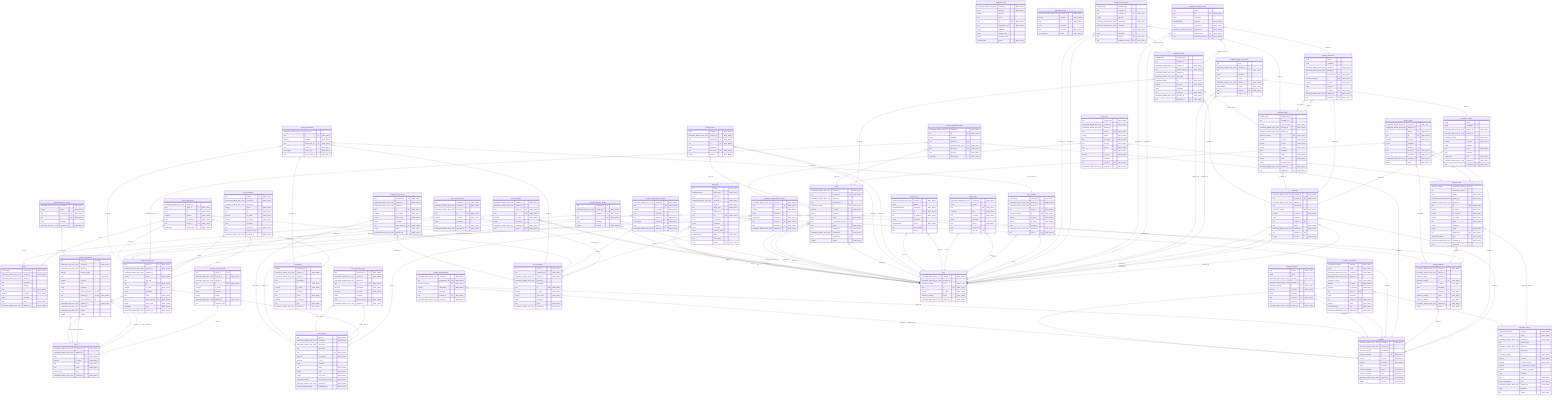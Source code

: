 erDiagram
    audit_logs {
        text action "{NOT_NULL}"
        AuditActionType actionType "<CREATE,READ,UPDATE,DELETE,LOGIN,LOGOUT,EXPORT,IMPORT,SHARE,APPROVE,REJECT,CUSTOM> {NOT_NULL}"
        text context_id 
        timestamp_without_time_zone created_at "{NOT_NULL}"
        text entity_id "{NOT_NULL}"
        text entity_type "{NOT_NULL}"
        text hierarchy_id 
        text id PK "{NOT_NULL}"
        text ip_address 
        jsonb metadata 
        jsonb new_data 
        jsonb previous_data 
        GenericStatus status "<SUCCESS,FAILURE,PENDING,CANCELLED,BLOCKED,FLAGGED> {NOT_NULL}"
        text user_agent 
        text user_id FK "{NOT_NULL}"
    }

    component_library {
        ComponentCategory category "<DATA,FORM,LAYOUT,NAVIGATION,UTILITY,SECURITY,CUSTOM> {NOT_NULL}"
        jsonb config "{NOT_NULL}"
        timestamp_without_time_zone created_at "{NOT_NULL}"
        text default_label 
        timestamp_without_time_zone deleted_at 
        text description 
        character_varying id PK "{NOT_NULL}"
        boolean is_active "{NOT_NULL}"
        boolean is_latest_version "{NOT_NULL}"
        boolean is_required_by_default 
        boolean is_unique_by_default 
        jsonb metadata 
        text name "{NOT_NULL}"
        componentfieldtype type "<TEXT,TEXTAREA,PASSWORD,EMAIL,URL,NUMBER,RATING,SELECT,MULTISELECT,RADIO,CHECKBOX,DATE,TIME,DATETIME,DATE_RANGE,PHONE,TEL,FILE,MULTIFILE,SIGNATURE,TOKEN_INPUT,CODE_EDITOR,CAMERA,COLOR,CPF,CNPJ,SWITCH,CUSTOM> {NOT_NULL}"
        timestamp_without_time_zone updated_at "{NOT_NULL}"
        jsonb validation 
        text version "{NOT_NULL}"
    }

    container_node_names {
        text container_id FK "{NOT_NULL}"
        timestamp_without_time_zone created_at "{NOT_NULL}"
        timestamp_without_time_zone deleted_at 
        text id PK "{NOT_NULL}"
        boolean is_required "{NOT_NULL}"
        integer item_count "{NOT_NULL}"
        jsonb metadata 
        text node_name_id FK "{NOT_NULL}"
        integer order "{NOT_NULL}"
        timestamp_without_time_zone updated_at "{NOT_NULL}"
    }

    context_permissions {
        timestamp_without_time_zone deleted_at 
        text id PK "{NOT_NULL}"
        boolean isActive "{NOT_NULL}"
        text permission_id FK "{NOT_NULL}"
        text scope_id FK "{NOT_NULL}"
        ScopeType scope_type "<MODULE,WORKFLOW,RECORD_TEMPLATE,COMPONENT,PROVIDER_HIERARCHY,ORGANIZATIONAL_UNIT,UNIT_CONTAINER> {NOT_NULL}"
        text user_context_id FK "{NOT_NULL}"
    }

    entity {
        timestamp_without_time_zone created_at "{NOT_NULL}"
        timestamp_without_time_zone deleted_at 
        text id PK "{NOT_NULL}"
        boolean is_active "{NOT_NULL}"
        text name "{NOT_NULL}"
        text status "{NOT_NULL}"
        ContextType type "<ADMIN,AGENCY,CLIENT,PROVIDER>"
        timestamp_without_time_zone updated_at "{NOT_NULL}"
    }

    group_members {
        timestamp_without_time_zone created_at "{NOT_NULL}"
        timestamp_without_time_zone deleted_at 
        text group_id FK "{NOT_NULL}"
        text id PK "{NOT_NULL}"
        boolean is_active "{NOT_NULL}"
        jsonb metadata 
        timestamp_without_time_zone updated_at "{NOT_NULL}"
        text user_id FK "{NOT_NULL}"
    }

    group_permissions {
        timestamp_without_time_zone deleted_at 
        text group_id FK "{NOT_NULL}"
        text id PK "{NOT_NULL}"
        boolean isActive "{NOT_NULL}"
        text permission_id FK "{NOT_NULL}"
        text scope_id FK "{NOT_NULL}"
        ScopeType scope_type "<MODULE,WORKFLOW,RECORD_TEMPLATE,COMPONENT,PROVIDER_HIERARCHY,ORGANIZATIONAL_UNIT,UNIT_CONTAINER> {NOT_NULL}"
    }

    groups {
        ContextType contextType "<ADMIN,AGENCY,CLIENT,PROVIDER> {NOT_NULL}"
        timestamp_without_time_zone created_at "{NOT_NULL}"
        timestamp_without_time_zone deleted_at 
        text description 
        text entity_id 
        text id PK "{NOT_NULL}"
        boolean is_active "{NOT_NULL}"
        jsonb metadata 
        text name "{NOT_NULL}"
        timestamp_without_time_zone updated_at "{NOT_NULL}"
    }

    integration_logs {
        timestamp_without_time_zone created_at "{NOT_NULL}"
        text direction "{NOT_NULL}"
        integer duration 
        text error 
        text id PK "{NOT_NULL}"
        text integration_type "{NOT_NULL}"
        jsonb metadata 
        jsonb request_data 
        jsonb response_data 
        GenericStatus status "<SUCCESS,FAILURE,PENDING,CANCELLED,BLOCKED,FLAGGED> {NOT_NULL}"
    }

    module_components {
        ComponentCategory category "<DATA,FORM,LAYOUT,NAVIGATION,UTILITY,SECURITY,CUSTOM> {NOT_NULL}"
        jsonb config "{NOT_NULL}"
        timestamp_without_time_zone created_at "{NOT_NULL}"
        timestamp_without_time_zone deleted_at 
        character_varying id PK "{NOT_NULL}"
        boolean is_active "{NOT_NULL}"
        boolean is_required "{NOT_NULL}"
        text library_id FK 
        jsonb metadata 
        text module_id FK "{NOT_NULL}"
        integer order "{NOT_NULL}"
        ComponentType type "<FIELD,FILE,SIGNATURE,TOKEN_INPUT,CODE_EDITOR,CAMERA,DATE_RANGE,CUSTOM> {NOT_NULL}"
        timestamp_without_time_zone updated_at "{NOT_NULL}"
    }

    module_dependencies {
        timestamp_without_time_zone created_at "{NOT_NULL}"
        text dependency_id FK "{NOT_NULL}"
        character_varying id PK "{NOT_NULL}"
        boolean isRequired "{NOT_NULL}"
        jsonb metadata 
        text module_id FK "{NOT_NULL}"
        timestamp_without_time_zone updated_at "{NOT_NULL}"
    }

    module_instances {
        text client_id "{NOT_NULL}"
        jsonb config 
        timestamp_without_time_zone created_at "{NOT_NULL}"
        timestamp_without_time_zone deleted_at 
        character_varying id PK "{NOT_NULL}"
        boolean is_active "{NOT_NULL}"
        jsonb metadata 
        text module_id FK "{NOT_NULL}"
        text source_id FK 
        timestamp_without_time_zone updated_at "{NOT_NULL}"
    }

    module_organizational_scopes {
        timestamp_without_time_zone created_at "{NOT_NULL}"
        text id PK "{NOT_NULL}"
        boolean is_required "{NOT_NULL}"
        jsonb metadata 
        text module_id FK "{NOT_NULL}"
        ScopeType scopeType "<MODULE,WORKFLOW,RECORD_TEMPLATE,COMPONENT,PROVIDER_HIERARCHY,ORGANIZATIONAL_UNIT,UNIT_CONTAINER> {NOT_NULL}"
        text scope_id FK "{NOT_NULL}"
        timestamp_without_time_zone updated_at "{NOT_NULL}"
    }

    modules {
        timestamp_without_time_zone created_at "{NOT_NULL}"
        timestamp_without_time_zone deleted_at 
        character_varying description 
        character_varying id PK "{NOT_NULL}"
        boolean is_active "{NOT_NULL}"
        boolean is_library "{NOT_NULL}"
        jsonb metadata 
        character_varying name "{NOT_NULL}"
        character_varying slug "{NOT_NULL}"
        timestamp_without_time_zone updated_at "{NOT_NULL}"
        integer version "{NOT_NULL}"
    }

    node_hierarchy_rules {
        text child_node_id FK "{NOT_NULL}"
        timestamp_without_time_zone created_at "{NOT_NULL}"
        timestamp_without_time_zone deleted_at 
        text id PK "{NOT_NULL}"
        boolean isRequired "{NOT_NULL}"
        boolean is_active "{NOT_NULL}"
        jsonb metadata 
        text parent_node_id FK "{NOT_NULL}"
        timestamp_without_time_zone updated_at "{NOT_NULL}"
    }

    node_names {
        text client_id "{NOT_NULL}"
        timestamp_without_time_zone created_at "{NOT_NULL}"
        timestamp_without_time_zone deleted_at 
        text description 
        text id PK "{NOT_NULL}"
        boolean is_required "{NOT_NULL}"
        boolean is_root 
        jsonb metadata 
        text name "{NOT_NULL}"
        integer order "{NOT_NULL}"
        integer unit_count "{NOT_NULL}"
        UnitSelectionMode unit_selection_mode "<single,multiple> {NOT_NULL}"
        timestamp_without_time_zone updated_at "{NOT_NULL}"
        HierarchyValidationType validationType "<STRICT,FLEXIBLE,CUSTOM> {NOT_NULL}"
    }

    organizational_units {
        text client_id FK "{NOT_NULL}"
        timestamp_without_time_zone created_at "{NOT_NULL}"
        timestamp_without_time_zone deleted_at 
        integer depth "{NOT_NULL}"
        text full_path 
        text id PK "{NOT_NULL}"
        boolean is_active "{NOT_NULL}"
        jsonb metadata 
        text name "{NOT_NULL}"
        text node_name_id FK "{NOT_NULL}"
        integer order_index "{NOT_NULL}"
        NodeType type "<ROOT,CATEGORY,OPTION> {NOT_NULL}"
        timestamp_without_time_zone updated_at "{NOT_NULL}"
    }

    performance_logs {
        timestamp_without_time_zone created_at "{NOT_NULL}"
        integer duration "{NOT_NULL}"
        text id PK "{NOT_NULL}"
        jsonb metadata 
        text operation "{NOT_NULL}"
        GenericStatus status "<SUCCESS,FAILURE,PENDING,CANCELLED,BLOCKED,FLAGGED> {NOT_NULL}"
    }

    permissions {
        ARRAY contextTypes 
        timestamp_without_time_zone created_at "{NOT_NULL}"
        timestamp_without_time_zone deleted_at 
        text description 
        text id PK "{NOT_NULL}"
        boolean is_active "{NOT_NULL}"
        jsonb metadata 
        text name "{NOT_NULL}"
        ARRAY scopeTypes 
        text slug "{NOT_NULL}"
        timestamp_without_time_zone updated_at "{NOT_NULL}"
    }

    provider_hierarchies {
        text client_id FK,UK 
        timestamp_with_time_zone created_at "{NOT_NULL}"
        timestamp_with_time_zone deleted_at 
        ARRAY hierarchy_path 
        text id PK "{NOT_NULL}"
        boolean is_active 
        integer level 
        jsonb metadata 
        text parent_provider_id FK,UK 
        text provider_id FK,UK "{NOT_NULL}"
        text root_provider_id FK 
        timestamp_with_time_zone updated_at "{NOT_NULL}"
        timestamp_with_time_zone valid_from 
        timestamp_with_time_zone valid_to 
        integer version 
    }

    provider_hierarchy_cache {
        timestamp_with_time_zone created_at "{NOT_NULL}"
        integer depth "{NOT_NULL}"
        text hierarchy_id FK "{NOT_NULL}"
        text id PK "{NOT_NULL}"
        jsonb metadata 
        timestamp_with_time_zone updated_at "{NOT_NULL}"
    }

    provider_hierarchy_history {
        text changed_by FK 
        timestamp_with_time_zone created_at "{NOT_NULL}"
        text hierarchy_id FK "{NOT_NULL}"
        text id PK "{NOT_NULL}"
        jsonb metadata 
        integer version "{NOT_NULL}"
    }

    provider_hierarchy_rules {
        text client_id FK 
        timestamp_with_time_zone created_at "{NOT_NULL}"
        timestamp_with_time_zone deleted_at 
        text id PK "{NOT_NULL}"
        boolean is_active 
        jsonb metadata 
        integer priority 
        timestamp_with_time_zone updated_at "{NOT_NULL}"
        text validation_type 
    }

    record {
        timestamp_without_time_zone created_at "{NOT_NULL}"
        text created_by FK "{NOT_NULL}"
        timestamp_without_time_zone deleted_at 
        text hierarchy_id 
        character_varying id PK "{NOT_NULL}"
        boolean is_active "{NOT_NULL}"
        jsonb metadata 
        text name "{NOT_NULL}"
        text organizational_unit_id FK 
        text status "{NOT_NULL}"
        text template_id FK "{NOT_NULL}"
        timestamp_without_time_zone updated_at "{NOT_NULL}"
        text updated_by FK 
        integer version "{NOT_NULL}"
    }

    record_files {
        text bucket_path "{NOT_NULL}"
        timestamp_without_time_zone created_at "{NOT_NULL}"
        timestamp_without_time_zone deleted_at 
        text field_id FK "{NOT_NULL}"
        integer fileSize "{NOT_NULL}"
        text file_name "{NOT_NULL}"
        text file_type "{NOT_NULL}"
        text file_url "{NOT_NULL}"
        text id PK "{NOT_NULL}"
        boolean is_active "{NOT_NULL}"
        jsonb metadata 
        text record_id FK "{NOT_NULL}"
        timestamp_without_time_zone updated_at "{NOT_NULL}"
    }

    record_history {
        jsonb changes "{NOT_NULL}"
        timestamp_without_time_zone created_at "{NOT_NULL}"
        text created_by FK "{NOT_NULL}"
        text id PK "{NOT_NULL}"
        jsonb metadata 
        text record_id FK "{NOT_NULL}"
        integer version "{NOT_NULL}"
    }

    record_organizational_units {
        timestamp_without_time_zone created_at "{NOT_NULL}"
        text id PK "{NOT_NULL}"
        jsonb metadata 
        text module_id FK 
        text organizational_unit_id FK "{NOT_NULL}"
        text record_id FK "{NOT_NULL}"
        text scope_id "{NOT_NULL}"
        ScopeType scope_type "<MODULE,WORKFLOW,RECORD_TEMPLATE,COMPONENT,PROVIDER_HIERARCHY,ORGANIZATIONAL_UNIT,UNIT_CONTAINER> {NOT_NULL}"
    }

    record_templates {
        timestamp_without_time_zone created_at "{NOT_NULL}"
        timestamp_without_time_zone deleted_at 
        character_varying description 
        character_varying id PK "{NOT_NULL}"
        boolean is_active "{NOT_NULL}"
        jsonb metadata 
        text module_id FK "{NOT_NULL}"
        character_varying name "{NOT_NULL}"
        character_varying slug "{NOT_NULL}"
        timestamp_without_time_zone updated_at "{NOT_NULL}"
        integer version "{NOT_NULL}"
    }

    record_values {
        timestamp_without_time_zone created_at "{NOT_NULL}"
        timestamp_without_time_zone deleted_at 
        text field_id FK "{NOT_NULL}"
        text id PK "{NOT_NULL}"
        boolean is_active "{NOT_NULL}"
        jsonb metadata 
        text module_id FK 
        text record_id FK "{NOT_NULL}"
        text templateId FK "{NOT_NULL}"
        timestamp_without_time_zone updated_at "{NOT_NULL}"
        jsonb value "{NOT_NULL}"
    }

    security_logs {
        timestamp_without_time_zone created_at "{NOT_NULL}"
        jsonb details 
        SecurityEventType eventType "<LOGIN_ATTEMPT,PASSWORD_CHANGE,PERMISSION_CHANGE,API_KEY_GENERATED,TOKEN_GENERATED,ACCESS_DENIED,SUSPICIOUS_ACTIVITY> {NOT_NULL}"
        text id PK "{NOT_NULL}"
        text ip_address "{NOT_NULL}"
        jsonb metadata 
        GenericStatus status "<SUCCESS,FAILURE,PENDING,CANCELLED,BLOCKED,FLAGGED> {NOT_NULL}"
        text user_agent 
        text user_id FK 
    }

    system_logs {
        timestamp_without_time_zone created_at "{NOT_NULL}"
        jsonb details 
        text id PK "{NOT_NULL}"
        LogLevel level "<DEBUG,INFO,WARN,ERROR,FATAL> {NOT_NULL}"
        text message "{NOT_NULL}"
        jsonb metadata 
        text source "{NOT_NULL}"
        text stack_trace 
        text user_id FK 
    }

    template_fields {
        character_varying component_library_id FK 
        text component_version 
        jsonb config "{NOT_NULL}"
        timestamp_without_time_zone created_at "{NOT_NULL}"
        timestamp_without_time_zone deleted_at 
        text id PK "{NOT_NULL}"
        boolean is_active "{NOT_NULL}"
        boolean is_required "{NOT_NULL}"
        boolean is_unique "{NOT_NULL}"
        text label "{NOT_NULL}"
        jsonb metadata 
        integer order "{NOT_NULL}"
        text template_id FK "{NOT_NULL}"
        componentfieldtype type "<TEXT,TEXTAREA,PASSWORD,EMAIL,URL,NUMBER,RATING,SELECT,MULTISELECT,RADIO,CHECKBOX,DATE,TIME,DATETIME,DATE_RANGE,PHONE,TEL,FILE,MULTIFILE,SIGNATURE,TOKEN_INPUT,CODE_EDITOR,CAMERA,COLOR,CPF,CNPJ,SWITCH,CUSTOM> {NOT_NULL}"
        timestamp_without_time_zone updated_at "{NOT_NULL}"
        jsonb validation 
    }

    template_organizational_scopes {
        timestamp_without_time_zone created_at "{NOT_NULL}"
        text id PK "{NOT_NULL}"
        boolean is_required "{NOT_NULL}"
        jsonb metadata 
        ScopeType scopeType "<MODULE,WORKFLOW,RECORD_TEMPLATE,COMPONENT,PROVIDER_HIERARCHY,ORGANIZATIONAL_UNIT,UNIT_CONTAINER> {NOT_NULL}"
        text scope_id FK "{NOT_NULL}"
        text template_id FK "{NOT_NULL}"
        timestamp_without_time_zone updated_at "{NOT_NULL}"
    }

    unit_container_items {
        text container_id FK "{NOT_NULL}"
        timestamp_without_time_zone created_at "{NOT_NULL}"
        timestamp_without_time_zone deleted_at 
        text id PK "{NOT_NULL}"
        boolean is_active "{NOT_NULL}"
        jsonb metadata 
        text unit_id FK "{NOT_NULL}"
        timestamp_without_time_zone updated_at "{NOT_NULL}"
    }

    unit_containers {
        text client_id "{NOT_NULL}"
        text container_key "{NOT_NULL}"
        timestamp_without_time_zone created_at "{NOT_NULL}"
        timestamp_without_time_zone deleted_at 
        text description 
        text id PK "{NOT_NULL}"
        boolean is_active "{NOT_NULL}"
        integer item_count "{NOT_NULL}"
        jsonb metadata 
        text name "{NOT_NULL}"
        timestamp_without_time_zone updated_at "{NOT_NULL}"
    }

    unit_hierarchies {
        text child_id FK "{NOT_NULL}"
        timestamp_without_time_zone created_at "{NOT_NULL}"
        timestamp_without_time_zone deleted_at 
        integer depth "{NOT_NULL}"
        text id PK "{NOT_NULL}"
        boolean is_active "{NOT_NULL}"
        boolean is_primary "{NOT_NULL}"
        jsonb metadata 
        text parent_id FK "{NOT_NULL}"
        text path_from_root 
        timestamp_without_time_zone updated_at "{NOT_NULL}"
    }

    user_contexts {
        ContextType contextType "<ADMIN,AGENCY,CLIENT,PROVIDER> {NOT_NULL}"
        timestamp_without_time_zone created_at "{NOT_NULL}"
        timestamp_without_time_zone deleted_at 
        text entity_id "{NOT_NULL}"
        character_varying id PK "{NOT_NULL}"
        boolean is_active "{NOT_NULL}"
        boolean is_admin "{NOT_NULL}"
        jsonb metadata 
        timestamp_without_time_zone updated_at "{NOT_NULL}"
        text user_id FK "{NOT_NULL}"
    }

    users {
        timestamp_without_time_zone created_at "{NOT_NULL}"
        timestamp_without_time_zone deleted_at 
        character_varying email "{NOT_NULL}"
        text id PK "{NOT_NULL}"
        boolean is_active "{NOT_NULL}"
        character_varying name "{NOT_NULL}"
        timestamp_without_time_zone updated_at "{NOT_NULL}"
    }

    workflow_records {
        AssigneeType assigneeType "<USER,GROUP,CONTEXT,PROVIDER,PROVIDER_GROUP,CLIENT>"
        text assignee_id 
        timestamp_without_time_zone created_at "{NOT_NULL}"
        text current_state_id FK "{NOT_NULL}"
        timestamp_without_time_zone deleted_at 
        timestamp_without_time_zone due_date 
        character_varying id PK "{NOT_NULL}"
        boolean is_active "{NOT_NULL}"
        jsonb metadata 
        text record_id FK "{NOT_NULL}"
        timestamp_without_time_zone updated_at "{NOT_NULL}"
        text workflow_id FK "{NOT_NULL}"
    }

    workflow_state_history {
        AssigneeType assigneeType "<USER,GROUP,CONTEXT,PROVIDER,PROVIDER_GROUP,CLIENT>"
        text assignee_id 
        text changed_by FK "{NOT_NULL}"
        integer duration 
        timestamp_without_time_zone entered_at "{NOT_NULL}"
        timestamp_without_time_zone exited_at 
        text id PK "{NOT_NULL}"
        jsonb metadata 
        text state_id FK "{NOT_NULL}"
        text workflow_record_id FK "{NOT_NULL}"
    }

    workflow_states {
        AssigneeType assigneeType "<USER,GROUP,CONTEXT,PROVIDER,PROVIDER_GROUP,CLIENT>"
        text assignee_id 
        boolean auto_transition "{NOT_NULL}"
        timestamp_without_time_zone created_at "{NOT_NULL}"
        timestamp_without_time_zone deleted_at 
        character_varying id PK "{NOT_NULL}"
        boolean is_active "{NOT_NULL}"
        boolean is_final "{NOT_NULL}"
        boolean is_initial "{NOT_NULL}"
        jsonb metadata 
        text name "{NOT_NULL}"
        integer order "{NOT_NULL}"
        jsonb transition_rules 
        timestamp_without_time_zone updated_at "{NOT_NULL}"
        text workflow_id FK "{NOT_NULL}"
    }

    workflow_transition_history {
        text error 
        text id PK "{NOT_NULL}"
        jsonb metadata 
        GenericStatus success "<SUCCESS,FAILURE,PENDING,CANCELLED,BLOCKED,FLAGGED> {NOT_NULL}"
        text transition_id FK "{NOT_NULL}"
        timestamp_without_time_zone triggered_at "{NOT_NULL}"
        text triggered_by FK "{NOT_NULL}"
        text workflow_record_id FK "{NOT_NULL}"
    }

    workflow_transitions {
        jsonb actions 
        jsonb conditions 
        timestamp_without_time_zone created_at "{NOT_NULL}"
        timestamp_without_time_zone deleted_at 
        text from_state_id FK "{NOT_NULL}"
        character_varying id PK "{NOT_NULL}"
        boolean is_active "{NOT_NULL}"
        jsonb metadata 
        text to_state_id FK "{NOT_NULL}"
        timestamp_without_time_zone updated_at "{NOT_NULL}"
        text workflow_id FK "{NOT_NULL}"
    }

    workflow_trigger_executions {
        text error 
        timestamp_without_time_zone finished_at 
        text id PK "{NOT_NULL}"
        jsonb metadata 
        jsonb result 
        timestamp_without_time_zone started_at "{NOT_NULL}"
        GenericStatus status "<SUCCESS,FAILURE,PENDING,CANCELLED,BLOCKED,FLAGGED> {NOT_NULL}"
        text trigger_id FK "{NOT_NULL}"
        text triggered_by FK 
    }

    workflow_triggers {
        jsonb actions 
        jsonb conditions 
        timestamp_without_time_zone created_at "{NOT_NULL}"
        timestamp_without_time_zone deleted_at 
        character_varying id PK "{NOT_NULL}"
        boolean is_active "{NOT_NULL}"
        jsonb metadata 
        text name "{NOT_NULL}"
        text schedule 
        TriggerType type "<SCHEDULE,EVENT,CONDITION> {NOT_NULL}"
        timestamp_without_time_zone updated_at "{NOT_NULL}"
        text workflow_id FK "{NOT_NULL}"
    }

    workflows {
        timestamp_without_time_zone created_at "{NOT_NULL}"
        text created_by FK "{NOT_NULL}"
        timestamp_without_time_zone deleted_at 
        text description 
        character_varying id PK "{NOT_NULL}"
        boolean is_active "{NOT_NULL}"
        jsonb metadata 
        text module_id FK 
        text name "{NOT_NULL}"
        timestamp_without_time_zone updated_at "{NOT_NULL}"
        text updated_by FK 
        integer version "{NOT_NULL}"
    }

    audit_logs }o--|| users : "user_id"
    audit_logs }o--|| users : "user_id"
    module_components }o--|| component_library : "library_id"
    template_fields }o--|| component_library : "component_library_id"
    container_node_names }o--|| node_names : "node_name_id"
    container_node_names }o--|| unit_containers : "container_id"
    context_permissions }o--|| organizational_units : "scope_id"
    context_permissions }o--|| permissions : "permission_id"
    context_permissions }o--|| unit_containers : "scope_id"
    context_permissions }o--|| user_contexts : "user_context_id"
    organizational_units }o--|| entity : "client_id"
    provider_hierarchies }o--|| entity : "client_id"
    provider_hierarchies }o--|| entity : "parent_provider_id"
    provider_hierarchies }o--|| entity : "provider_id"
    provider_hierarchies }o--|| entity : "root_provider_id"
    provider_hierarchy_rules }o--|| entity : "client_id"
    group_members }o--|| users : "user_id"
    group_members }o--|| groups : "group_id"
    group_members }o--|| users : "user_id"
    group_permissions }o--|| groups : "group_id"
    group_permissions }o--|| organizational_units : "scope_id"
    group_permissions }o--|| permissions : "permission_id"
    group_permissions }o--|| unit_containers : "scope_id"
    module_components }o--|| modules : "module_id"
    module_dependencies }o--|| modules : "dependency_id"
    module_dependencies }o--|| modules : "module_id"
    module_instances }o--|| modules : "module_id"
    module_instances }o--|| modules : "source_id"
    module_organizational_scopes }o--|| modules : "module_id"
    module_organizational_scopes }o--|| node_names : "scope_id"
    module_organizational_scopes }o--|| organizational_units : "scope_id"
    module_organizational_scopes }o--|| unit_containers : "scope_id"
    record_organizational_units }o--|| modules : "module_id"
    record_templates }o--|| modules : "module_id"
    record_values }o--|| modules : "module_id"
    workflows }o--|| modules : "module_id"
    node_hierarchy_rules }o--|| node_names : "child_node_id"
    node_hierarchy_rules }o--|| node_names : "parent_node_id"
    organizational_units }o--|| node_names : "node_name_id"
    template_organizational_scopes }o--|| node_names : "scope_id"
    record }o--|| organizational_units : "organizational_unit_id"
    record_organizational_units }o--|| organizational_units : "organizational_unit_id"
    template_organizational_scopes }o--|| organizational_units : "scope_id"
    unit_container_items }o--|| organizational_units : "unit_id"
    unit_hierarchies }o--|| organizational_units : "child_id"
    unit_hierarchies }o--|| organizational_units : "parent_id"
    provider_hierarchy_cache }o--|| provider_hierarchies : "hierarchy_id"
    provider_hierarchy_history }o--|| provider_hierarchies : "hierarchy_id"
    provider_hierarchy_history }o--|| users : "changed_by"
    provider_hierarchy_history }o--|| users : "changed_by"
    record }o--|| users : "created_by"
    record }o--|| users : "updated_by"
    record }o--|| record_templates : "template_id"
    record }o--|| users : "created_by"
    record }o--|| users : "updated_by"
    record_files }o--|| record : "record_id"
    record_history }o--|| record : "record_id"
    record_organizational_units }o--|| record : "record_id"
    record_values }o--|| record : "record_id"
    workflow_records }o--|| record : "record_id"
    record_files }o--|| template_fields : "field_id"
    record_history }o--|| users : "created_by"
    record_history }o--|| users : "created_by"
    record_values }o--|| record_templates : "templateId"
    template_fields }o--|| record_templates : "template_id"
    template_organizational_scopes }o--|| record_templates : "template_id"
    record_values }o--|| template_fields : "field_id"
    security_logs }o--|| users : "user_id"
    security_logs }o--|| users : "user_id"
    system_logs }o--|| users : "user_id"
    system_logs }o--|| users : "user_id"
    template_organizational_scopes }o--|| unit_containers : "scope_id"
    unit_container_items }o--|| unit_containers : "container_id"
    user_contexts }o--|| users : "user_id"
    user_contexts }o--|| users : "user_id"
    workflow_state_history }o--|| users : "changed_by"
    workflow_state_history }o--|| users : "changed_by"
    workflow_transition_history }o--|| users : "triggered_by"
    workflow_transition_history }o--|| users : "triggered_by"
    workflow_trigger_executions }o--|| users : "triggered_by"
    workflow_trigger_executions }o--|| users : "triggered_by"
    workflows }o--|| users : "created_by"
    workflows }o--|| users : "updated_by"
    workflows }o--|| users : "created_by"
    workflows }o--|| users : "updated_by"
    workflow_records }o--|| workflow_states : "current_state_id"
    workflow_records }o--|| workflows : "workflow_id"
    workflow_state_history }o--|| workflow_records : "workflow_record_id"
    workflow_transition_history }o--|| workflow_records : "workflow_record_id"
    workflow_state_history }o--|| workflow_states : "state_id"
    workflow_states }o--|| workflows : "workflow_id"
    workflow_transitions }o--|| workflow_states : "from_state_id"
    workflow_transitions }o--|| workflow_states : "to_state_id"
    workflow_transition_history }o--|| workflow_transitions : "transition_id"
    workflow_transitions }o--|| workflows : "workflow_id"
    workflow_trigger_executions }o--|| workflow_triggers : "trigger_id"
    workflow_triggers }o--|| workflows : "workflow_id"